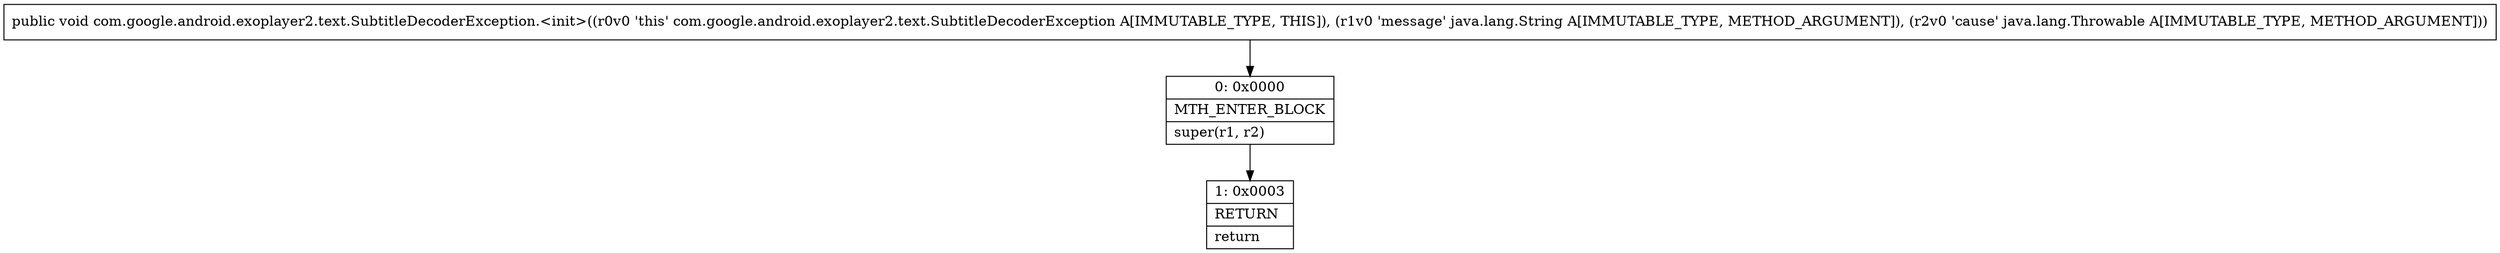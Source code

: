 digraph "CFG forcom.google.android.exoplayer2.text.SubtitleDecoderException.\<init\>(Ljava\/lang\/String;Ljava\/lang\/Throwable;)V" {
Node_0 [shape=record,label="{0\:\ 0x0000|MTH_ENTER_BLOCK\l|super(r1, r2)\l}"];
Node_1 [shape=record,label="{1\:\ 0x0003|RETURN\l|return\l}"];
MethodNode[shape=record,label="{public void com.google.android.exoplayer2.text.SubtitleDecoderException.\<init\>((r0v0 'this' com.google.android.exoplayer2.text.SubtitleDecoderException A[IMMUTABLE_TYPE, THIS]), (r1v0 'message' java.lang.String A[IMMUTABLE_TYPE, METHOD_ARGUMENT]), (r2v0 'cause' java.lang.Throwable A[IMMUTABLE_TYPE, METHOD_ARGUMENT])) }"];
MethodNode -> Node_0;
Node_0 -> Node_1;
}

